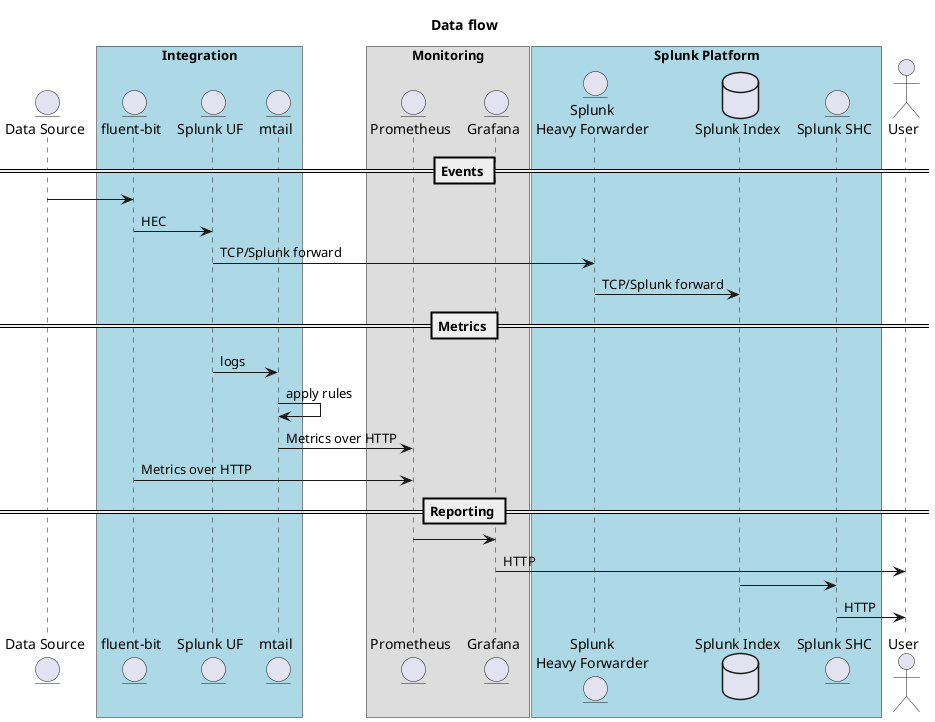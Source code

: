 @startuml

title Data flow

entity "Data Source" as DataSource

box "Integration" #lightblue
  entity "fluent-bit" as fluentbit
  entity "Splunk UF" as UF
  entity "mtail" as mtail
end box

box "Monitoring"
  entity "Prometheus" as Prometheus
  entity "Grafana" as Grafana
end box

box "Splunk Platform" #lightblue
  entity "Splunk\nHeavy Forwarder" as HF
  database "Splunk Index" as IDX
  entity "Splunk SHC" as SHC
end box

actor "User" as User

== Events ==

DataSource -> fluentbit
fluentbit -> UF : HEC
UF -> HF : TCP/Splunk forward
HF -> IDX : TCP/Splunk forward

== Metrics ==

UF -> mtail : logs
mtail -> mtail : apply rules
mtail -> Prometheus : Metrics over HTTP
fluentbit -> Prometheus : Metrics over HTTP

== Reporting ==

Prometheus -> Grafana
Grafana -> User : HTTP
IDX -> SHC
SHC -> User : HTTP


@enduml
